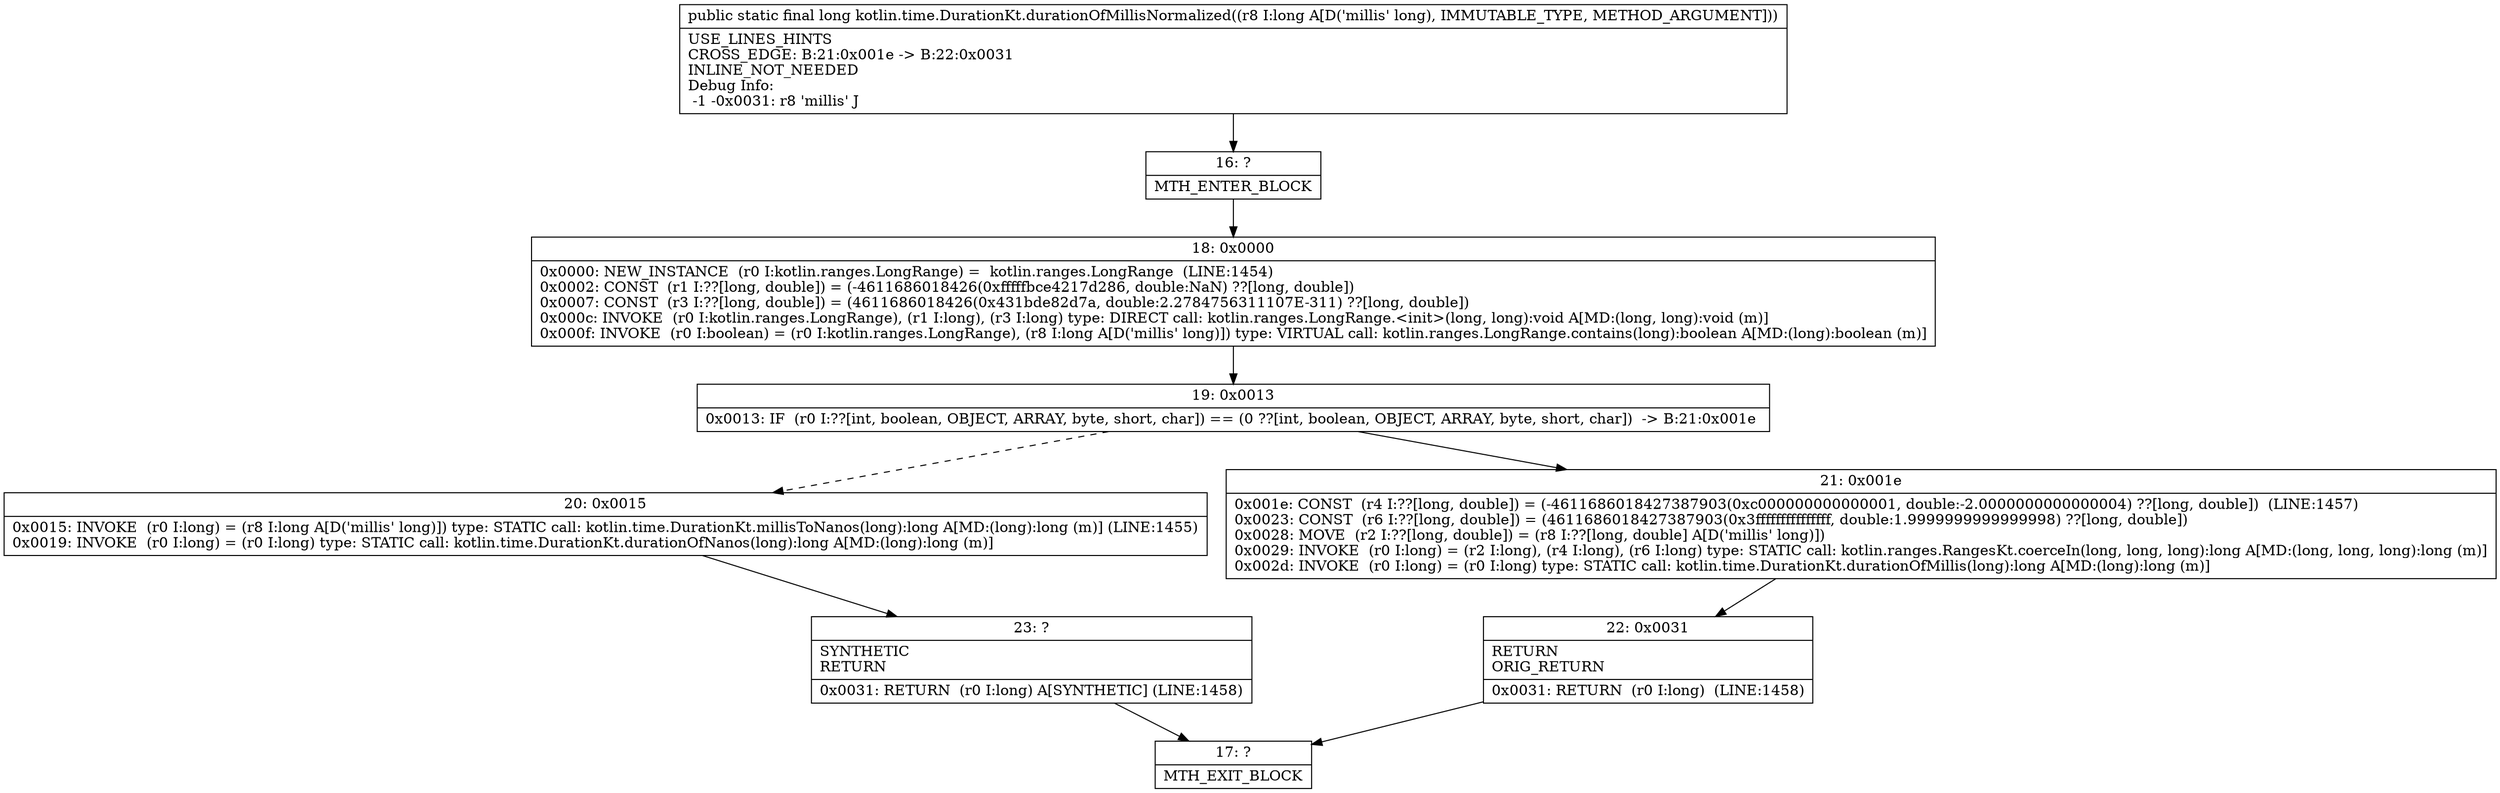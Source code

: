 digraph "CFG forkotlin.time.DurationKt.durationOfMillisNormalized(J)J" {
Node_16 [shape=record,label="{16\:\ ?|MTH_ENTER_BLOCK\l}"];
Node_18 [shape=record,label="{18\:\ 0x0000|0x0000: NEW_INSTANCE  (r0 I:kotlin.ranges.LongRange) =  kotlin.ranges.LongRange  (LINE:1454)\l0x0002: CONST  (r1 I:??[long, double]) = (\-4611686018426(0xfffffbce4217d286, double:NaN) ??[long, double]) \l0x0007: CONST  (r3 I:??[long, double]) = (4611686018426(0x431bde82d7a, double:2.2784756311107E\-311) ??[long, double]) \l0x000c: INVOKE  (r0 I:kotlin.ranges.LongRange), (r1 I:long), (r3 I:long) type: DIRECT call: kotlin.ranges.LongRange.\<init\>(long, long):void A[MD:(long, long):void (m)]\l0x000f: INVOKE  (r0 I:boolean) = (r0 I:kotlin.ranges.LongRange), (r8 I:long A[D('millis' long)]) type: VIRTUAL call: kotlin.ranges.LongRange.contains(long):boolean A[MD:(long):boolean (m)]\l}"];
Node_19 [shape=record,label="{19\:\ 0x0013|0x0013: IF  (r0 I:??[int, boolean, OBJECT, ARRAY, byte, short, char]) == (0 ??[int, boolean, OBJECT, ARRAY, byte, short, char])  \-\> B:21:0x001e \l}"];
Node_20 [shape=record,label="{20\:\ 0x0015|0x0015: INVOKE  (r0 I:long) = (r8 I:long A[D('millis' long)]) type: STATIC call: kotlin.time.DurationKt.millisToNanos(long):long A[MD:(long):long (m)] (LINE:1455)\l0x0019: INVOKE  (r0 I:long) = (r0 I:long) type: STATIC call: kotlin.time.DurationKt.durationOfNanos(long):long A[MD:(long):long (m)]\l}"];
Node_23 [shape=record,label="{23\:\ ?|SYNTHETIC\lRETURN\l|0x0031: RETURN  (r0 I:long) A[SYNTHETIC] (LINE:1458)\l}"];
Node_17 [shape=record,label="{17\:\ ?|MTH_EXIT_BLOCK\l}"];
Node_21 [shape=record,label="{21\:\ 0x001e|0x001e: CONST  (r4 I:??[long, double]) = (\-4611686018427387903(0xc000000000000001, double:\-2.0000000000000004) ??[long, double])  (LINE:1457)\l0x0023: CONST  (r6 I:??[long, double]) = (4611686018427387903(0x3fffffffffffffff, double:1.9999999999999998) ??[long, double]) \l0x0028: MOVE  (r2 I:??[long, double]) = (r8 I:??[long, double] A[D('millis' long)]) \l0x0029: INVOKE  (r0 I:long) = (r2 I:long), (r4 I:long), (r6 I:long) type: STATIC call: kotlin.ranges.RangesKt.coerceIn(long, long, long):long A[MD:(long, long, long):long (m)]\l0x002d: INVOKE  (r0 I:long) = (r0 I:long) type: STATIC call: kotlin.time.DurationKt.durationOfMillis(long):long A[MD:(long):long (m)]\l}"];
Node_22 [shape=record,label="{22\:\ 0x0031|RETURN\lORIG_RETURN\l|0x0031: RETURN  (r0 I:long)  (LINE:1458)\l}"];
MethodNode[shape=record,label="{public static final long kotlin.time.DurationKt.durationOfMillisNormalized((r8 I:long A[D('millis' long), IMMUTABLE_TYPE, METHOD_ARGUMENT]))  | USE_LINES_HINTS\lCROSS_EDGE: B:21:0x001e \-\> B:22:0x0031\lINLINE_NOT_NEEDED\lDebug Info:\l  \-1 \-0x0031: r8 'millis' J\l}"];
MethodNode -> Node_16;Node_16 -> Node_18;
Node_18 -> Node_19;
Node_19 -> Node_20[style=dashed];
Node_19 -> Node_21;
Node_20 -> Node_23;
Node_23 -> Node_17;
Node_21 -> Node_22;
Node_22 -> Node_17;
}

